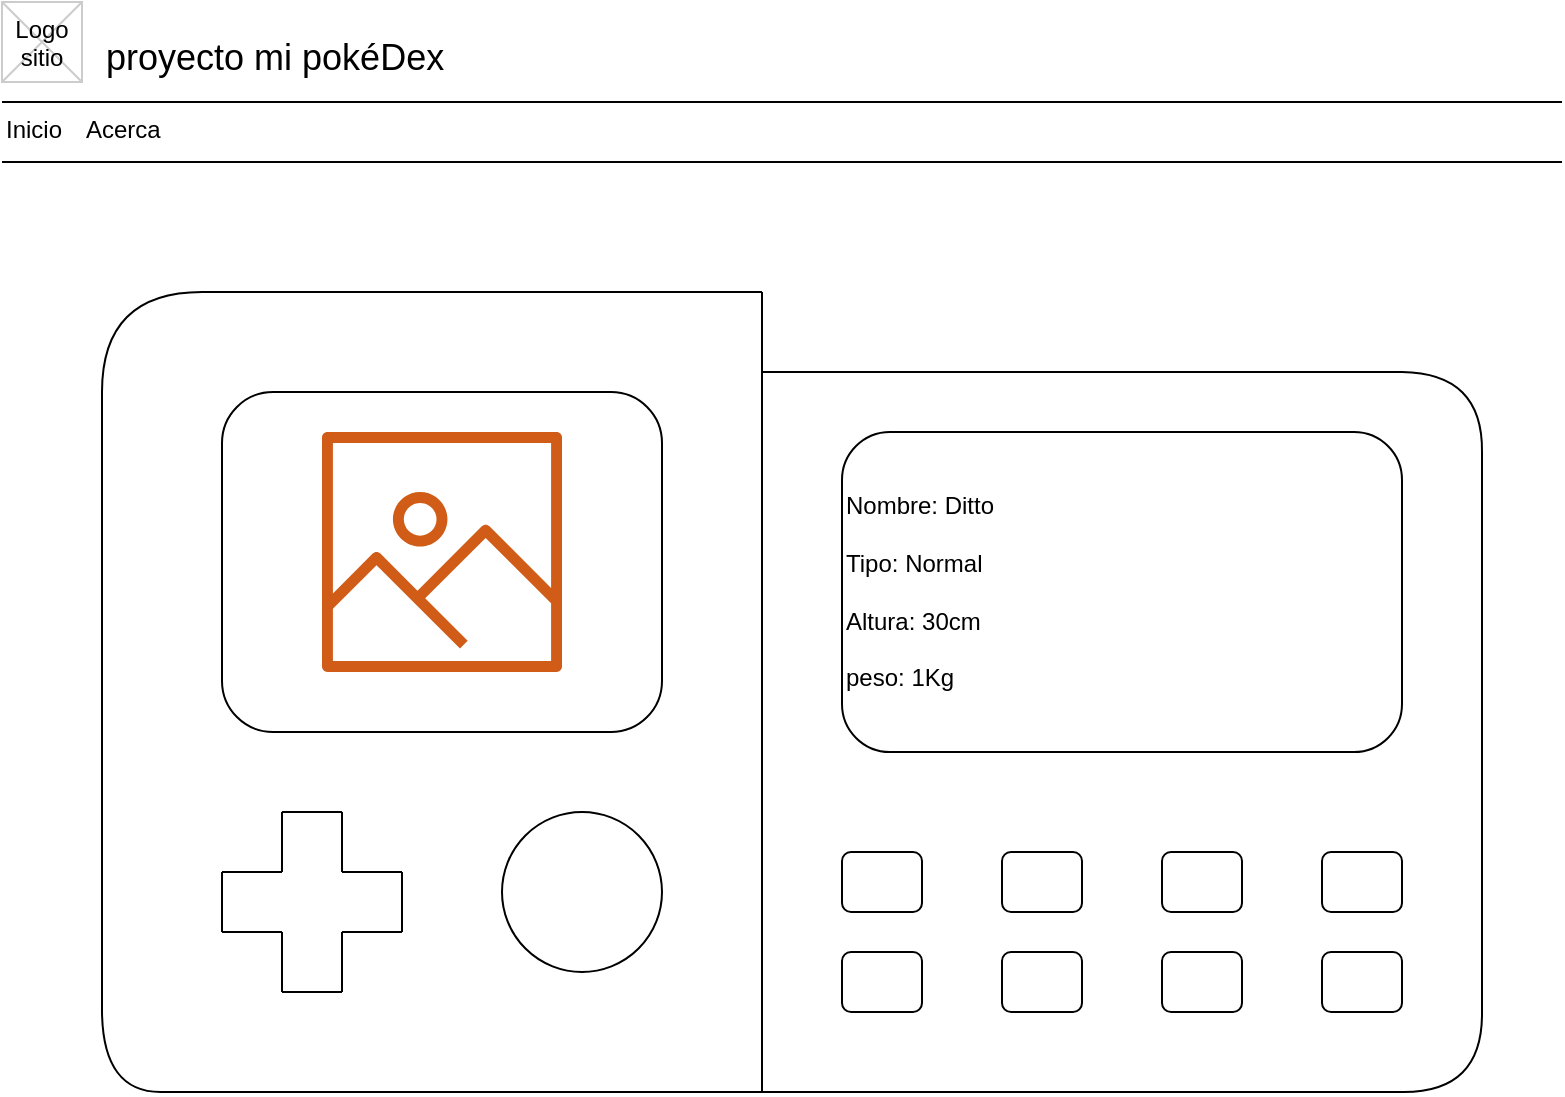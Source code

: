 <mxfile version="14.9.4" type="device"><diagram name="Page-1" id="f1b7ffb7-ca1e-a977-7cf5-a751b3c06c05"><mxGraphModel dx="1102" dy="614" grid="1" gridSize="10" guides="1" tooltips="1" connect="1" arrows="1" fold="1" page="1" pageScale="1" pageWidth="826" pageHeight="1169" background="none" math="0" shadow="0"><root><mxCell id="0"/><mxCell id="1" parent="0"/><mxCell id="gOGS3aDgTq4Gh_cdW97B-79" value="" style="endArrow=none;html=1;shadow=0;sketch=0;" edge="1" parent="1"><mxGeometry width="50" height="50" relative="1" as="geometry"><mxPoint x="130" y="480" as="sourcePoint"/><mxPoint x="130" y="450" as="targetPoint"/></mxGeometry></mxCell><mxCell id="gOGS3aDgTq4Gh_cdW97B-80" value="" style="endArrow=none;html=1;shadow=0;sketch=0;" edge="1" parent="1"><mxGeometry width="50" height="50" relative="1" as="geometry"><mxPoint x="130" y="450" as="sourcePoint"/><mxPoint x="160" y="450" as="targetPoint"/></mxGeometry></mxCell><mxCell id="gOGS3aDgTq4Gh_cdW97B-82" value="" style="endArrow=none;html=1;shadow=0;sketch=0;" edge="1" parent="1"><mxGeometry width="50" height="50" relative="1" as="geometry"><mxPoint x="160" y="450" as="sourcePoint"/><mxPoint x="160" y="420" as="targetPoint"/></mxGeometry></mxCell><mxCell id="gOGS3aDgTq4Gh_cdW97B-83" value="" style="endArrow=none;html=1;shadow=0;sketch=0;" edge="1" parent="1"><mxGeometry width="50" height="50" relative="1" as="geometry"><mxPoint x="160" y="420" as="sourcePoint"/><mxPoint x="190" y="420" as="targetPoint"/></mxGeometry></mxCell><mxCell id="gOGS3aDgTq4Gh_cdW97B-84" value="" style="endArrow=none;html=1;shadow=0;sketch=0;" edge="1" parent="1"><mxGeometry width="50" height="50" relative="1" as="geometry"><mxPoint x="190" y="450" as="sourcePoint"/><mxPoint x="190" y="420" as="targetPoint"/></mxGeometry></mxCell><mxCell id="gOGS3aDgTq4Gh_cdW97B-85" value="" style="endArrow=none;html=1;shadow=0;sketch=0;" edge="1" parent="1"><mxGeometry width="50" height="50" relative="1" as="geometry"><mxPoint x="190" y="450" as="sourcePoint"/><mxPoint x="220" y="450" as="targetPoint"/></mxGeometry></mxCell><mxCell id="gOGS3aDgTq4Gh_cdW97B-86" value="" style="endArrow=none;html=1;shadow=0;sketch=0;" edge="1" parent="1"><mxGeometry width="50" height="50" relative="1" as="geometry"><mxPoint x="220" y="480" as="sourcePoint"/><mxPoint x="220" y="450" as="targetPoint"/></mxGeometry></mxCell><mxCell id="gOGS3aDgTq4Gh_cdW97B-87" value="" style="endArrow=none;html=1;shadow=0;sketch=0;" edge="1" parent="1"><mxGeometry width="50" height="50" relative="1" as="geometry"><mxPoint x="190" y="480" as="sourcePoint"/><mxPoint x="220" y="480" as="targetPoint"/></mxGeometry></mxCell><mxCell id="gOGS3aDgTq4Gh_cdW97B-89" value="" style="endArrow=none;html=1;shadow=0;sketch=0;" edge="1" parent="1"><mxGeometry width="50" height="50" relative="1" as="geometry"><mxPoint x="160" y="480" as="sourcePoint"/><mxPoint x="130" y="480" as="targetPoint"/></mxGeometry></mxCell><mxCell id="gOGS3aDgTq4Gh_cdW97B-90" value="" style="endArrow=none;html=1;shadow=0;sketch=0;" edge="1" parent="1"><mxGeometry width="50" height="50" relative="1" as="geometry"><mxPoint x="190" y="510" as="sourcePoint"/><mxPoint x="190" y="480" as="targetPoint"/></mxGeometry></mxCell><mxCell id="gOGS3aDgTq4Gh_cdW97B-91" value="" style="endArrow=none;html=1;shadow=0;sketch=0;" edge="1" parent="1"><mxGeometry width="50" height="50" relative="1" as="geometry"><mxPoint x="160" y="510" as="sourcePoint"/><mxPoint x="160" y="480" as="targetPoint"/></mxGeometry></mxCell><mxCell id="gOGS3aDgTq4Gh_cdW97B-92" value="" style="endArrow=none;html=1;shadow=0;sketch=0;" edge="1" parent="1"><mxGeometry width="50" height="50" relative="1" as="geometry"><mxPoint x="160" y="510" as="sourcePoint"/><mxPoint x="190" y="510" as="targetPoint"/></mxGeometry></mxCell><mxCell id="2" value="proyecto mi pokéDex" style="text;spacingTop=-5;fontSize=18;fontStyle=0" parent="1" vertex="1"><mxGeometry x="70" y="30" width="230" height="20" as="geometry"/></mxCell><mxCell id="3" value="" style="line;strokeWidth=1" parent="1" vertex="1"><mxGeometry x="20" y="60" width="780" height="10" as="geometry"/></mxCell><mxCell id="4" value="" style="line;strokeWidth=1" parent="1" vertex="1"><mxGeometry x="20" y="90" width="780" height="10" as="geometry"/></mxCell><mxCell id="5" value="Inicio" style="text;spacingTop=-5;" parent="1" vertex="1"><mxGeometry x="20" y="70.0" width="30" height="20" as="geometry"/></mxCell><mxCell id="6" value="Acerca" style="text;spacingTop=-5;" parent="1" vertex="1"><mxGeometry x="60.0" y="70.0" width="30" height="20" as="geometry"/></mxCell><mxCell id="20" value="" style="verticalLabelPosition=bottom;verticalAlign=top;strokeWidth=1;shape=mxgraph.mockup.graphics.iconGrid;strokeColor=#CCCCCC;gridSize=1,1;" parent="1" vertex="1"><mxGeometry x="20" y="15" width="40" height="40" as="geometry"/></mxCell><mxCell id="21" value="Logo&#10;sitio" style="text;spacingTop=-5;align=center" parent="1" vertex="1"><mxGeometry x="20" y="20" width="40" height="40" as="geometry"/></mxCell><mxCell id="gOGS3aDgTq4Gh_cdW97B-66" value="" style="endArrow=none;html=1;" edge="1" parent="1"><mxGeometry width="50" height="50" relative="1" as="geometry"><mxPoint x="400" y="560" as="sourcePoint"/><mxPoint x="400" y="160" as="targetPoint"/></mxGeometry></mxCell><mxCell id="gOGS3aDgTq4Gh_cdW97B-67" value="" style="endArrow=none;html=1;" edge="1" parent="1"><mxGeometry width="50" height="50" relative="1" as="geometry"><mxPoint x="120" y="160" as="sourcePoint"/><mxPoint x="400" y="160" as="targetPoint"/></mxGeometry></mxCell><mxCell id="gOGS3aDgTq4Gh_cdW97B-68" value="" style="endArrow=none;html=1;edgeStyle=orthogonalEdgeStyle;curved=1;" edge="1" parent="1"><mxGeometry width="50" height="50" relative="1" as="geometry"><mxPoint x="70" y="210" as="sourcePoint"/><mxPoint x="120" y="160" as="targetPoint"/><Array as="points"><mxPoint x="70" y="160"/></Array></mxGeometry></mxCell><mxCell id="gOGS3aDgTq4Gh_cdW97B-69" value="" style="endArrow=none;html=1;" edge="1" parent="1"><mxGeometry width="50" height="50" relative="1" as="geometry"><mxPoint x="70" y="520" as="sourcePoint"/><mxPoint x="70" y="210" as="targetPoint"/></mxGeometry></mxCell><mxCell id="gOGS3aDgTq4Gh_cdW97B-73" value="" style="endArrow=none;html=1;edgeStyle=orthogonalEdgeStyle;curved=1;" edge="1" parent="1"><mxGeometry width="50" height="50" relative="1" as="geometry"><mxPoint x="100" y="560" as="sourcePoint"/><mxPoint x="70" y="520" as="targetPoint"/></mxGeometry></mxCell><mxCell id="gOGS3aDgTq4Gh_cdW97B-74" value="" style="endArrow=none;html=1;" edge="1" parent="1"><mxGeometry width="50" height="50" relative="1" as="geometry"><mxPoint x="100" y="560" as="sourcePoint"/><mxPoint x="400" y="560" as="targetPoint"/></mxGeometry></mxCell><mxCell id="gOGS3aDgTq4Gh_cdW97B-75" value="" style="rounded=1;whiteSpace=wrap;html=1;" vertex="1" parent="1"><mxGeometry x="130" y="210" width="220" height="170" as="geometry"/></mxCell><mxCell id="gOGS3aDgTq4Gh_cdW97B-93" value="" style="ellipse;whiteSpace=wrap;html=1;aspect=fixed;" vertex="1" parent="1"><mxGeometry x="270" y="420" width="80" height="80" as="geometry"/></mxCell><mxCell id="gOGS3aDgTq4Gh_cdW97B-94" value="" style="endArrow=none;html=1;" edge="1" parent="1"><mxGeometry width="50" height="50" relative="1" as="geometry"><mxPoint x="400" y="200" as="sourcePoint"/><mxPoint x="720" y="200" as="targetPoint"/></mxGeometry></mxCell><mxCell id="gOGS3aDgTq4Gh_cdW97B-95" value="" style="endArrow=none;html=1;edgeStyle=orthogonalEdgeStyle;curved=1;" edge="1" parent="1"><mxGeometry width="50" height="50" relative="1" as="geometry"><mxPoint x="720" y="200" as="sourcePoint"/><mxPoint x="760" y="240" as="targetPoint"/></mxGeometry></mxCell><mxCell id="gOGS3aDgTq4Gh_cdW97B-96" value="" style="endArrow=none;html=1;" edge="1" parent="1"><mxGeometry width="50" height="50" relative="1" as="geometry"><mxPoint x="760" y="520" as="sourcePoint"/><mxPoint x="760" y="240" as="targetPoint"/></mxGeometry></mxCell><mxCell id="gOGS3aDgTq4Gh_cdW97B-97" value="" style="endArrow=none;html=1;edgeStyle=orthogonalEdgeStyle;curved=1;" edge="1" parent="1"><mxGeometry width="50" height="50" relative="1" as="geometry"><mxPoint x="720" y="560" as="sourcePoint"/><mxPoint x="760" y="520" as="targetPoint"/></mxGeometry></mxCell><mxCell id="gOGS3aDgTq4Gh_cdW97B-98" value="" style="endArrow=none;html=1;" edge="1" parent="1"><mxGeometry width="50" height="50" relative="1" as="geometry"><mxPoint x="400" y="560" as="sourcePoint"/><mxPoint x="720" y="560" as="targetPoint"/></mxGeometry></mxCell><mxCell id="gOGS3aDgTq4Gh_cdW97B-103" value="Nombre: Ditto&lt;br&gt;&lt;br&gt;Tipo: Normal&lt;br&gt;&lt;br&gt;Altura: 30cm&lt;br&gt;&lt;br&gt;peso: 1Kg" style="rounded=1;whiteSpace=wrap;html=1;align=left;" vertex="1" parent="1"><mxGeometry x="440" y="230" width="280" height="160" as="geometry"/></mxCell><mxCell id="gOGS3aDgTq4Gh_cdW97B-104" value="" style="rounded=1;whiteSpace=wrap;html=1;" vertex="1" parent="1"><mxGeometry x="440" y="440" width="40" height="30" as="geometry"/></mxCell><mxCell id="gOGS3aDgTq4Gh_cdW97B-105" value="" style="rounded=1;whiteSpace=wrap;html=1;" vertex="1" parent="1"><mxGeometry x="520" y="440" width="40" height="30" as="geometry"/></mxCell><mxCell id="gOGS3aDgTq4Gh_cdW97B-106" value="" style="rounded=1;whiteSpace=wrap;html=1;" vertex="1" parent="1"><mxGeometry x="600" y="440" width="40" height="30" as="geometry"/></mxCell><mxCell id="gOGS3aDgTq4Gh_cdW97B-108" value="" style="rounded=1;whiteSpace=wrap;html=1;" vertex="1" parent="1"><mxGeometry x="680" y="440" width="40" height="30" as="geometry"/></mxCell><mxCell id="gOGS3aDgTq4Gh_cdW97B-110" value="" style="rounded=1;whiteSpace=wrap;html=1;" vertex="1" parent="1"><mxGeometry x="440" y="490" width="40" height="30" as="geometry"/></mxCell><mxCell id="gOGS3aDgTq4Gh_cdW97B-111" value="" style="rounded=1;whiteSpace=wrap;html=1;" vertex="1" parent="1"><mxGeometry x="520" y="490" width="40" height="30" as="geometry"/></mxCell><mxCell id="gOGS3aDgTq4Gh_cdW97B-112" value="" style="rounded=1;whiteSpace=wrap;html=1;" vertex="1" parent="1"><mxGeometry x="600" y="490" width="40" height="30" as="geometry"/></mxCell><mxCell id="gOGS3aDgTq4Gh_cdW97B-113" value="" style="rounded=1;whiteSpace=wrap;html=1;" vertex="1" parent="1"><mxGeometry x="680" y="490" width="40" height="30" as="geometry"/></mxCell><mxCell id="gOGS3aDgTq4Gh_cdW97B-117" value="" style="outlineConnect=0;fontColor=#232F3E;gradientColor=none;fillColor=#D05C17;strokeColor=none;dashed=0;verticalLabelPosition=bottom;verticalAlign=top;align=center;html=1;fontSize=12;fontStyle=0;aspect=fixed;pointerEvents=1;shape=mxgraph.aws4.container_registry_image;" vertex="1" parent="1"><mxGeometry x="180" y="230" width="120" height="120" as="geometry"/></mxCell></root></mxGraphModel></diagram></mxfile>
